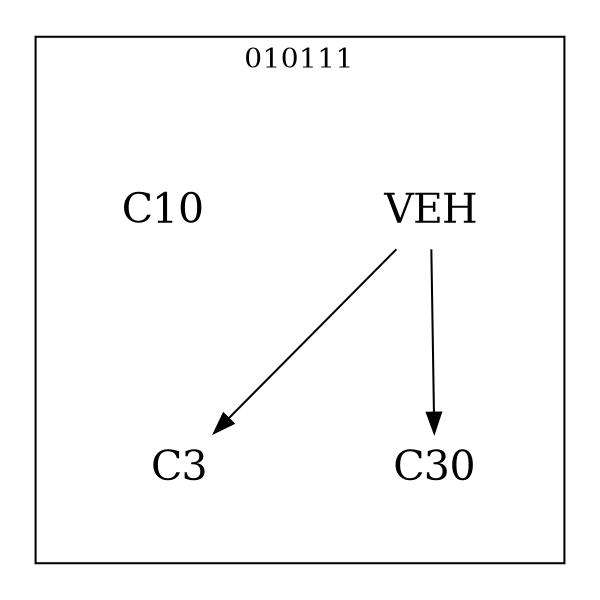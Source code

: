 strict digraph DAGS {
	size = "4,4!" ; ratio ="fill"; subgraph cluster_0{
			labeldoc = "t";
			label = "010111";node	[label= VEH, shape = plaintext, fontsize=20] VEH;node	[label= C3, shape = plaintext, fontsize=20] C3;node	[label= C10, shape = plaintext, fontsize=20] C10;node	[label= C30, shape = plaintext, fontsize=20] C30;
VEH->C3;
VEH->C30;
	}}